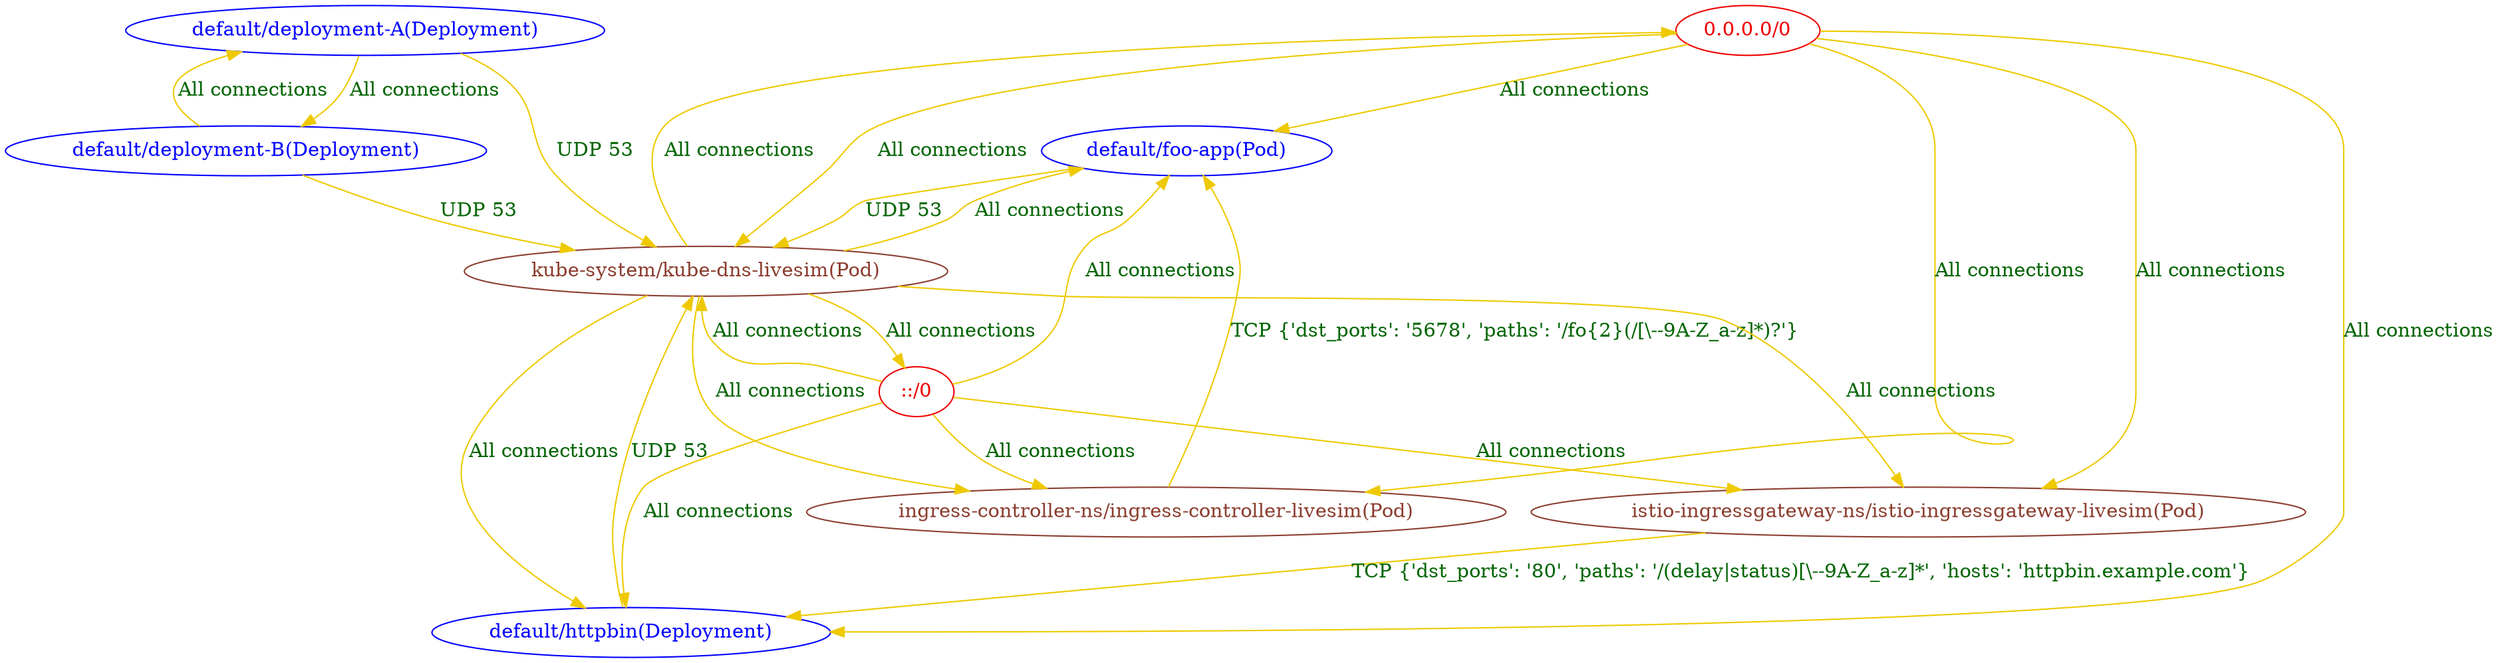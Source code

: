// The Connectivity Graph of **
digraph {
	"0.0.0.0/0" [label="0.0.0.0/0" color="red2" fontcolor="red2"]
	"::/0" [label="::/0" color="red2" fontcolor="red2"]
	"default/deployment-A(Deployment)" [label="default/deployment-A(Deployment)" color="blue" fontcolor="blue"]
	"default/deployment-B(Deployment)" [label="default/deployment-B(Deployment)" color="blue" fontcolor="blue"]
	"default/foo-app(Pod)" [label="default/foo-app(Pod)" color="blue" fontcolor="blue"]
	"default/httpbin(Deployment)" [label="default/httpbin(Deployment)" color="blue" fontcolor="blue"]
	"ingress-controller-ns/ingress-controller-livesim(Pod)" [label="ingress-controller-ns/ingress-controller-livesim(Pod)" color="coral4" fontcolor="coral4"]
	"istio-ingressgateway-ns/istio-ingressgateway-livesim(Pod)" [label="istio-ingressgateway-ns/istio-ingressgateway-livesim(Pod)" color="coral4" fontcolor="coral4"]
	"kube-system/kube-dns-livesim(Pod)" [label="kube-system/kube-dns-livesim(Pod)" color="coral4" fontcolor="coral4"]
	"0.0.0.0/0" -> "default/foo-app(Pod)" [label="All connections" color="gold2" fontcolor="darkgreen"]
	"0.0.0.0/0" -> "default/httpbin(Deployment)" [label="All connections" color="gold2" fontcolor="darkgreen"]
	"0.0.0.0/0" -> "ingress-controller-ns/ingress-controller-livesim(Pod)" [label="All connections" color="gold2" fontcolor="darkgreen"]
	"0.0.0.0/0" -> "istio-ingressgateway-ns/istio-ingressgateway-livesim(Pod)" [label="All connections" color="gold2" fontcolor="darkgreen"]
	"0.0.0.0/0" -> "kube-system/kube-dns-livesim(Pod)" [label="All connections" color="gold2" fontcolor="darkgreen"]
	"::/0" -> "default/foo-app(Pod)" [label="All connections" color="gold2" fontcolor="darkgreen"]
	"::/0" -> "default/httpbin(Deployment)" [label="All connections" color="gold2" fontcolor="darkgreen"]
	"::/0" -> "ingress-controller-ns/ingress-controller-livesim(Pod)" [label="All connections" color="gold2" fontcolor="darkgreen"]
	"::/0" -> "istio-ingressgateway-ns/istio-ingressgateway-livesim(Pod)" [label="All connections" color="gold2" fontcolor="darkgreen"]
	"::/0" -> "kube-system/kube-dns-livesim(Pod)" [label="All connections" color="gold2" fontcolor="darkgreen"]
	"default/deployment-A(Deployment)" -> "default/deployment-B(Deployment)" [label="All connections" color="gold2" fontcolor="darkgreen"]
	"default/deployment-A(Deployment)" -> "kube-system/kube-dns-livesim(Pod)" [label="UDP 53" color="gold2" fontcolor="darkgreen"]
	"default/deployment-B(Deployment)" -> "default/deployment-A(Deployment)" [label="All connections" color="gold2" fontcolor="darkgreen"]
	"default/deployment-B(Deployment)" -> "kube-system/kube-dns-livesim(Pod)" [label="UDP 53" color="gold2" fontcolor="darkgreen"]
	"default/foo-app(Pod)" -> "kube-system/kube-dns-livesim(Pod)" [label="UDP 53" color="gold2" fontcolor="darkgreen"]
	"default/httpbin(Deployment)" -> "kube-system/kube-dns-livesim(Pod)" [label="UDP 53" color="gold2" fontcolor="darkgreen"]
	"ingress-controller-ns/ingress-controller-livesim(Pod)" -> "default/foo-app(Pod)" [label="TCP {'dst_ports': '5678', 'paths': '/fo{2}(/[\\--9A-Z_a-z]*)?'}" color="gold2" fontcolor="darkgreen"]
	"istio-ingressgateway-ns/istio-ingressgateway-livesim(Pod)" -> "default/httpbin(Deployment)" [label="TCP {'dst_ports': '80', 'paths': '/(delay|status)[\\--9A-Z_a-z]*', 'hosts': 'httpbin.example.com'}" color="gold2" fontcolor="darkgreen"]
	"kube-system/kube-dns-livesim(Pod)" -> "0.0.0.0/0" [label="All connections" color="gold2" fontcolor="darkgreen"]
	"kube-system/kube-dns-livesim(Pod)" -> "::/0" [label="All connections" color="gold2" fontcolor="darkgreen"]
	"kube-system/kube-dns-livesim(Pod)" -> "default/foo-app(Pod)" [label="All connections" color="gold2" fontcolor="darkgreen"]
	"kube-system/kube-dns-livesim(Pod)" -> "default/httpbin(Deployment)" [label="All connections" color="gold2" fontcolor="darkgreen"]
	"kube-system/kube-dns-livesim(Pod)" -> "ingress-controller-ns/ingress-controller-livesim(Pod)" [label="All connections" color="gold2" fontcolor="darkgreen"]
	"kube-system/kube-dns-livesim(Pod)" -> "istio-ingressgateway-ns/istio-ingressgateway-livesim(Pod)" [label="All connections" color="gold2" fontcolor="darkgreen"]
}

